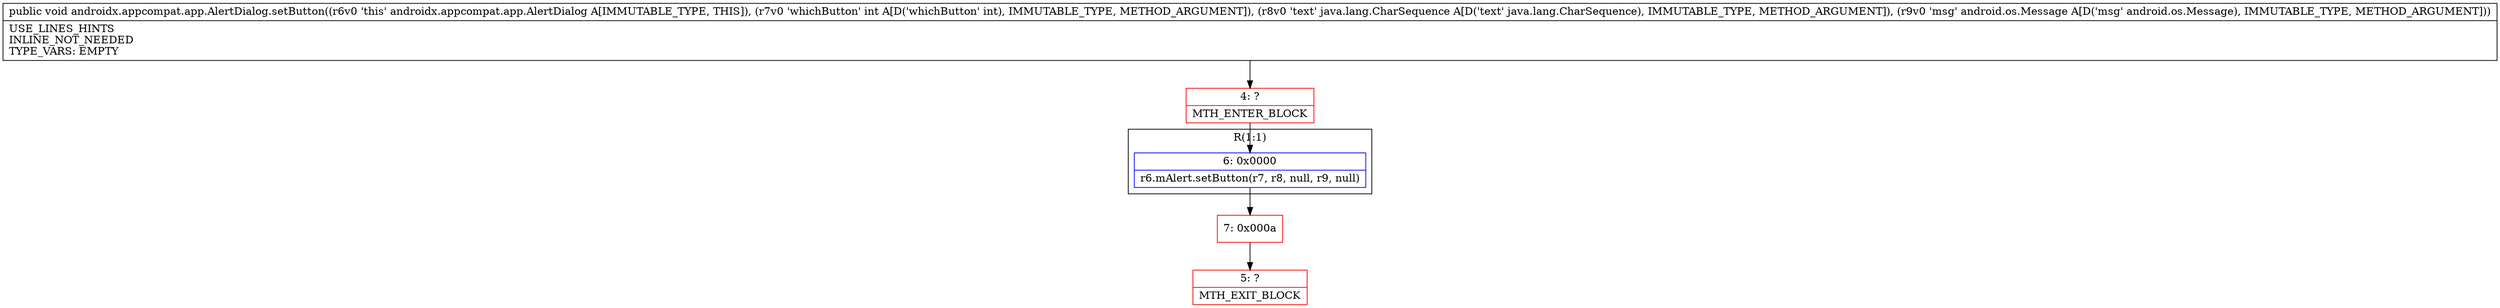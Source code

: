 digraph "CFG forandroidx.appcompat.app.AlertDialog.setButton(ILjava\/lang\/CharSequence;Landroid\/os\/Message;)V" {
subgraph cluster_Region_509806026 {
label = "R(1:1)";
node [shape=record,color=blue];
Node_6 [shape=record,label="{6\:\ 0x0000|r6.mAlert.setButton(r7, r8, null, r9, null)\l}"];
}
Node_4 [shape=record,color=red,label="{4\:\ ?|MTH_ENTER_BLOCK\l}"];
Node_7 [shape=record,color=red,label="{7\:\ 0x000a}"];
Node_5 [shape=record,color=red,label="{5\:\ ?|MTH_EXIT_BLOCK\l}"];
MethodNode[shape=record,label="{public void androidx.appcompat.app.AlertDialog.setButton((r6v0 'this' androidx.appcompat.app.AlertDialog A[IMMUTABLE_TYPE, THIS]), (r7v0 'whichButton' int A[D('whichButton' int), IMMUTABLE_TYPE, METHOD_ARGUMENT]), (r8v0 'text' java.lang.CharSequence A[D('text' java.lang.CharSequence), IMMUTABLE_TYPE, METHOD_ARGUMENT]), (r9v0 'msg' android.os.Message A[D('msg' android.os.Message), IMMUTABLE_TYPE, METHOD_ARGUMENT]))  | USE_LINES_HINTS\lINLINE_NOT_NEEDED\lTYPE_VARS: EMPTY\l}"];
MethodNode -> Node_4;Node_6 -> Node_7;
Node_4 -> Node_6;
Node_7 -> Node_5;
}

